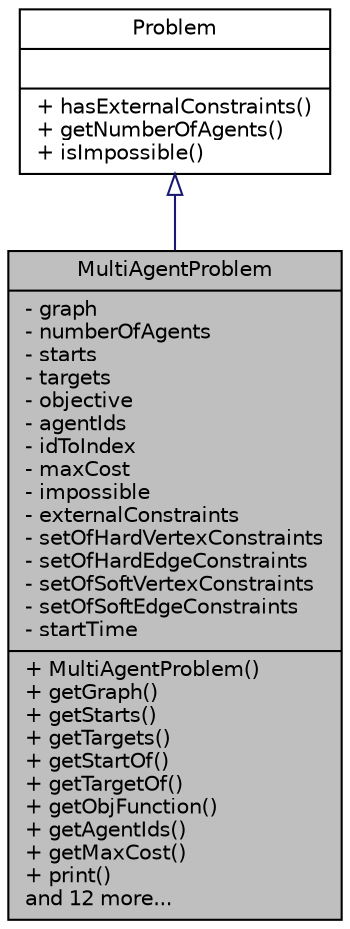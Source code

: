 digraph "MultiAgentProblem"
{
 // INTERACTIVE_SVG=YES
 // LATEX_PDF_SIZE
  edge [fontname="Helvetica",fontsize="10",labelfontname="Helvetica",labelfontsize="10"];
  node [fontname="Helvetica",fontsize="10",shape=record];
  Node1 [label="{MultiAgentProblem\n|- graph\l- numberOfAgents\l- starts\l- targets\l- objective\l- agentIds\l- idToIndex\l- maxCost\l- impossible\l- externalConstraints\l- setOfHardVertexConstraints\l- setOfHardEdgeConstraints\l- setOfSoftVertexConstraints\l- setOfSoftEdgeConstraints\l- startTime\l|+ MultiAgentProblem()\l+ getGraph()\l+ getStarts()\l+ getTargets()\l+ getStartOf()\l+ getTargetOf()\l+ getObjFunction()\l+ getAgentIds()\l+ getMaxCost()\l+ print()\land 12 more...\l}",height=0.2,width=0.4,color="black", fillcolor="grey75", style="filled", fontcolor="black",tooltip="Specific problem class for multi-agent problems."];
  Node2 -> Node1 [dir="back",color="midnightblue",fontsize="10",style="solid",arrowtail="onormal",fontname="Helvetica"];
  Node2 [label="{Problem\n||+ hasExternalConstraints()\l+ getNumberOfAgents()\l+ isImpossible()\l}",height=0.2,width=0.4,color="black", fillcolor="white", style="filled",URL="$classProblem.html",tooltip=" "];
}
